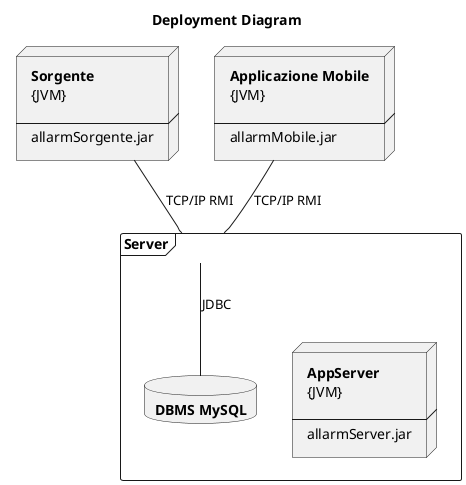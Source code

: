 @startuml
title Deployment Diagram

node Sorgente  [
<b>Sorgente
{JVM}

---
allarmSorgente.jar
]

node AppMobile[
<b>Applicazione Mobile
{JVM}

---
allarmMobile.jar
]

frame Server {
    node Server [
    <b>AppServer
    {JVM}

    ---
    allarmServer.jar
    ]
    database DB [
    <b>DBMS MySQL
    ]
}

Sorgente -- Server : TCP/IP RMI
AppMobile -- Server : TCP/IP RMI
Server -- DB : JDBC
@enduml
